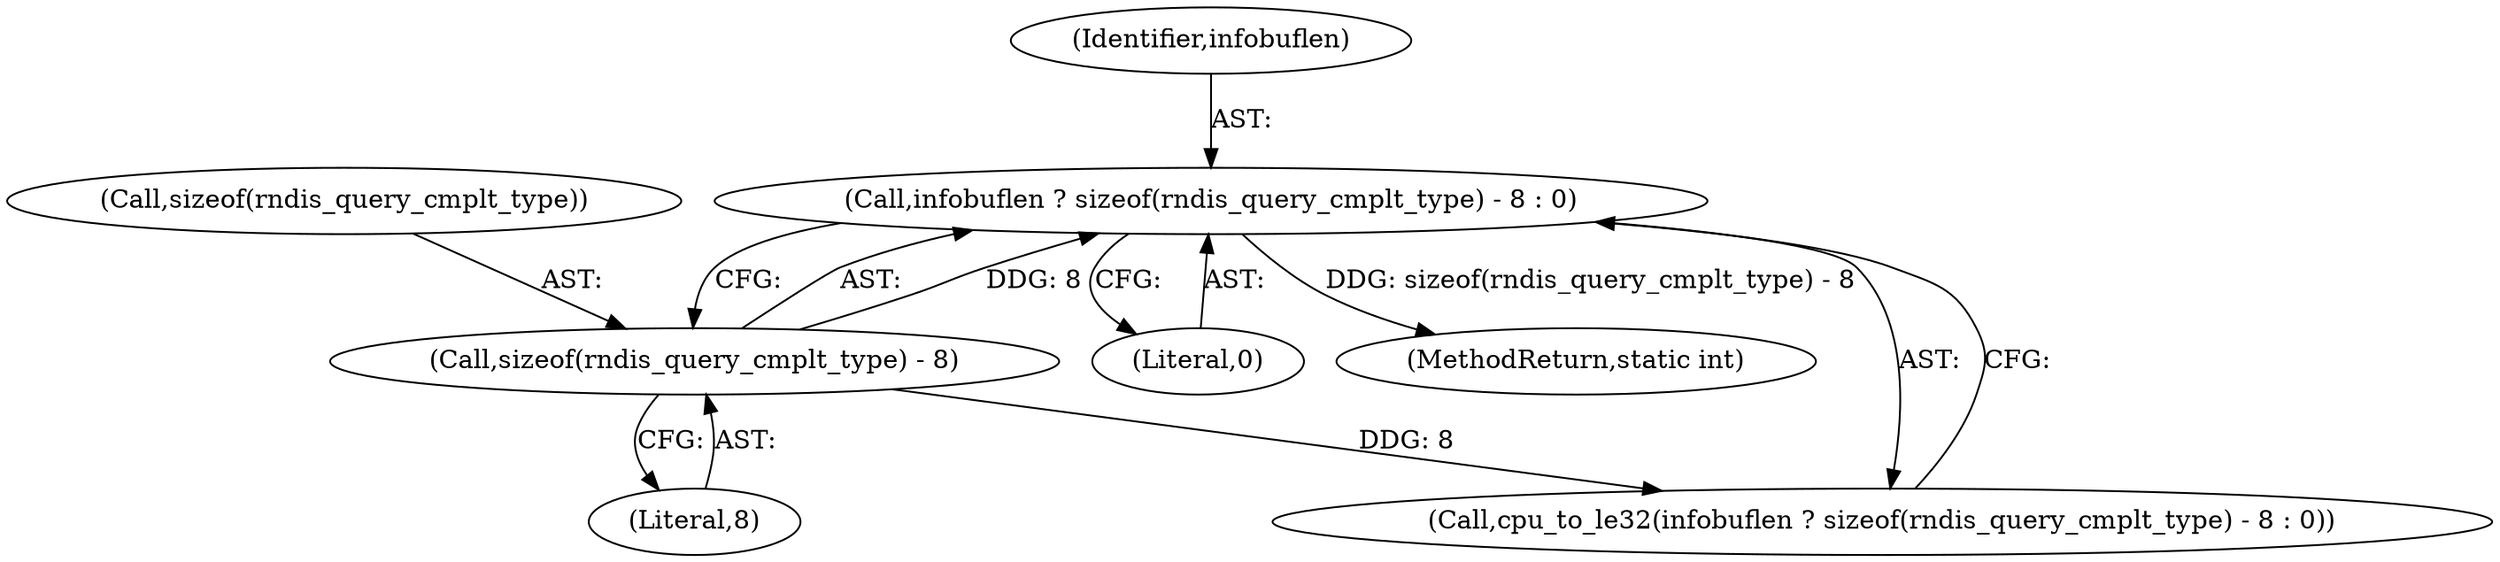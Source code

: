 digraph "0_qemu_fe3c546c5ff2a6210f9a4d8561cc64051ca8603e@API" {
"1000238" [label="(Call,infobuflen ? sizeof(rndis_query_cmplt_type) - 8 : 0)"];
"1000240" [label="(Call,sizeof(rndis_query_cmplt_type) - 8)"];
"1000244" [label="(Literal,0)"];
"1000259" [label="(MethodReturn,static int)"];
"1000237" [label="(Call,cpu_to_le32(infobuflen ? sizeof(rndis_query_cmplt_type) - 8 : 0))"];
"1000243" [label="(Literal,8)"];
"1000238" [label="(Call,infobuflen ? sizeof(rndis_query_cmplt_type) - 8 : 0)"];
"1000239" [label="(Identifier,infobuflen)"];
"1000241" [label="(Call,sizeof(rndis_query_cmplt_type))"];
"1000240" [label="(Call,sizeof(rndis_query_cmplt_type) - 8)"];
"1000238" -> "1000237"  [label="AST: "];
"1000238" -> "1000240"  [label="CFG: "];
"1000238" -> "1000244"  [label="CFG: "];
"1000239" -> "1000238"  [label="AST: "];
"1000240" -> "1000238"  [label="AST: "];
"1000244" -> "1000238"  [label="AST: "];
"1000237" -> "1000238"  [label="CFG: "];
"1000238" -> "1000259"  [label="DDG: sizeof(rndis_query_cmplt_type) - 8"];
"1000240" -> "1000238"  [label="DDG: 8"];
"1000240" -> "1000243"  [label="CFG: "];
"1000241" -> "1000240"  [label="AST: "];
"1000243" -> "1000240"  [label="AST: "];
"1000240" -> "1000237"  [label="DDG: 8"];
}

